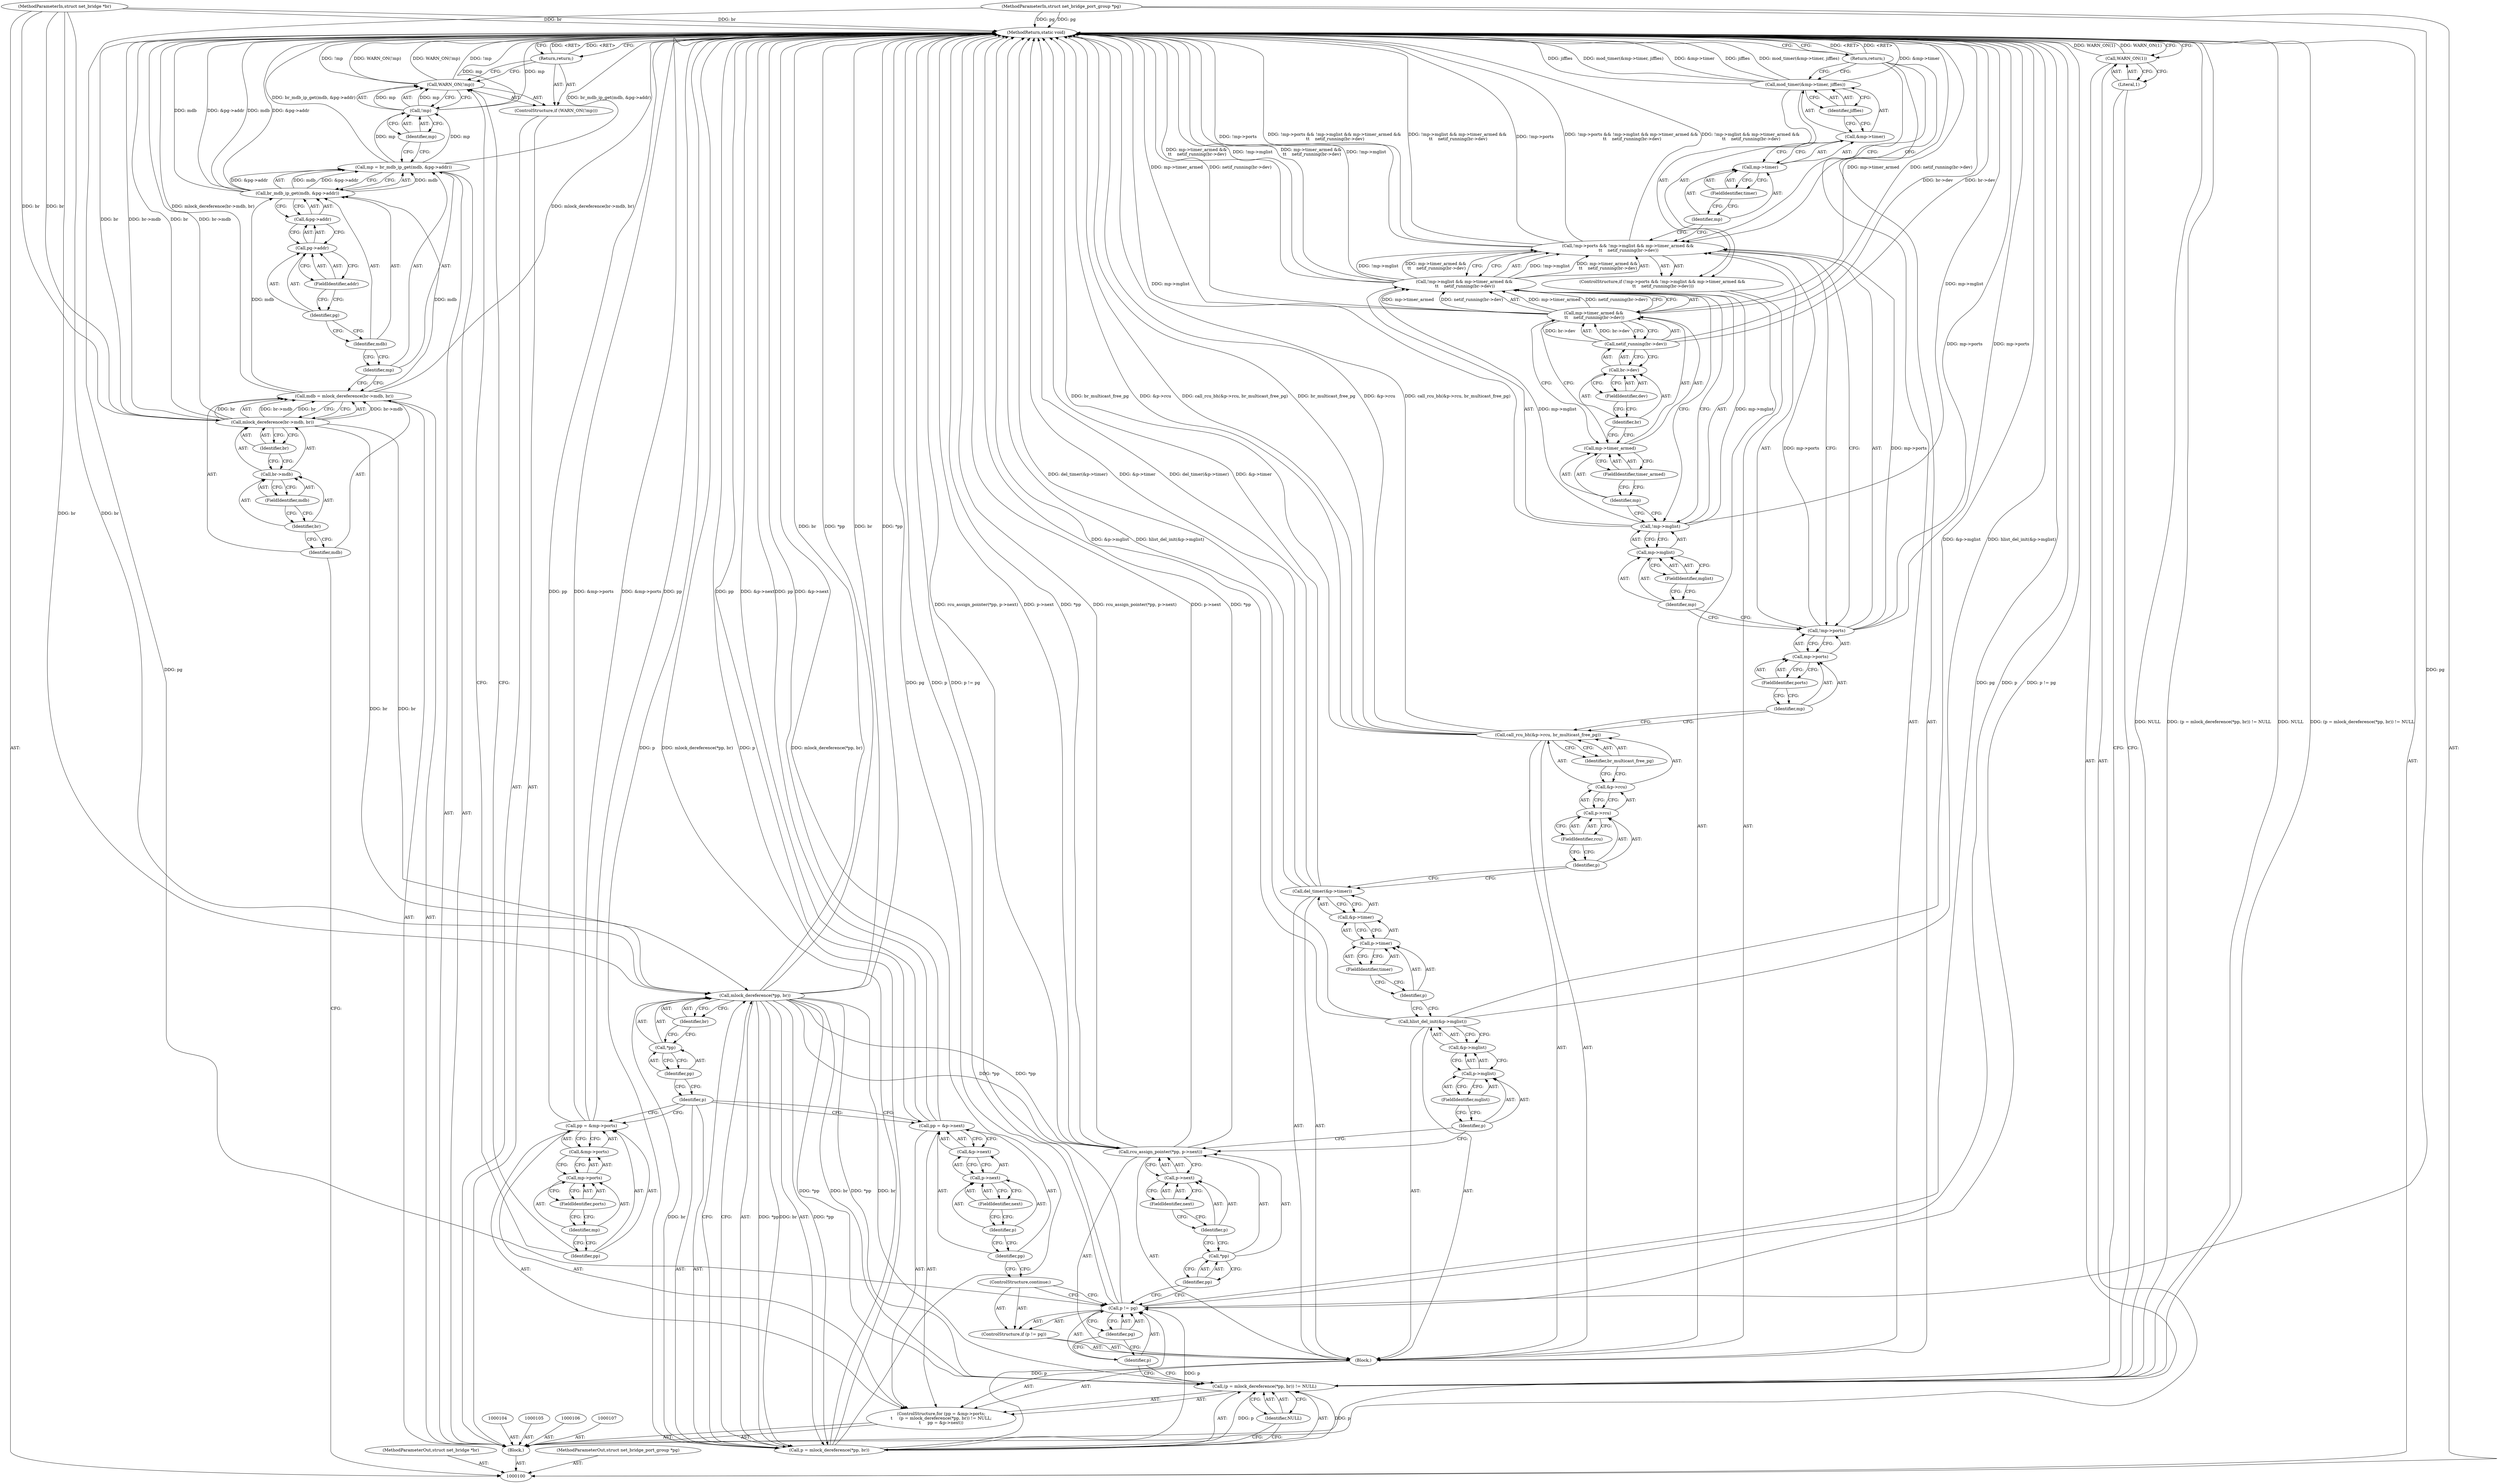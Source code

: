 digraph "0_linux_c7e8e8a8f7a70b343ca1e0f90a31e35ab2d16de1_0" {
"1000205" [label="(MethodReturn,static void)"];
"1000101" [label="(MethodParameterIn,struct net_bridge *br)"];
"1000289" [label="(MethodParameterOut,struct net_bridge *br)"];
"1000115" [label="(Call,mp = br_mdb_ip_get(mdb, &pg->addr))"];
"1000116" [label="(Identifier,mp)"];
"1000118" [label="(Identifier,mdb)"];
"1000119" [label="(Call,&pg->addr)"];
"1000120" [label="(Call,pg->addr)"];
"1000121" [label="(Identifier,pg)"];
"1000122" [label="(FieldIdentifier,addr)"];
"1000117" [label="(Call,br_mdb_ip_get(mdb, &pg->addr))"];
"1000123" [label="(ControlStructure,if (WARN_ON(!mp)))"];
"1000125" [label="(Call,!mp)"];
"1000126" [label="(Identifier,mp)"];
"1000124" [label="(Call,WARN_ON(!mp))"];
"1000127" [label="(Return,return;)"];
"1000128" [label="(ControlStructure,for (pp = &mp->ports;\n\t     (p = mlock_dereference(*pp, br)) != NULL;\n\t     pp = &p->next))"];
"1000131" [label="(Call,&mp->ports)"];
"1000132" [label="(Call,mp->ports)"];
"1000133" [label="(Identifier,mp)"];
"1000134" [label="(FieldIdentifier,ports)"];
"1000129" [label="(Call,pp = &mp->ports)"];
"1000130" [label="(Identifier,pp)"];
"1000138" [label="(Call,mlock_dereference(*pp, br))"];
"1000139" [label="(Call,*pp)"];
"1000140" [label="(Identifier,pp)"];
"1000141" [label="(Identifier,br)"];
"1000142" [label="(Identifier,NULL)"];
"1000135" [label="(Call,(p = mlock_dereference(*pp, br)) != NULL)"];
"1000136" [label="(Call,p = mlock_dereference(*pp, br))"];
"1000137" [label="(Identifier,p)"];
"1000145" [label="(Call,&p->next)"];
"1000146" [label="(Call,p->next)"];
"1000147" [label="(Identifier,p)"];
"1000148" [label="(FieldIdentifier,next)"];
"1000149" [label="(Block,)"];
"1000143" [label="(Call,pp = &p->next)"];
"1000144" [label="(Identifier,pp)"];
"1000153" [label="(Identifier,pg)"];
"1000150" [label="(ControlStructure,if (p != pg))"];
"1000151" [label="(Call,p != pg)"];
"1000152" [label="(Identifier,p)"];
"1000154" [label="(ControlStructure,continue;)"];
"1000102" [label="(MethodParameterIn,struct net_bridge_port_group *pg)"];
"1000290" [label="(MethodParameterOut,struct net_bridge_port_group *pg)"];
"1000155" [label="(Call,rcu_assign_pointer(*pp, p->next))"];
"1000156" [label="(Call,*pp)"];
"1000157" [label="(Identifier,pp)"];
"1000158" [label="(Call,p->next)"];
"1000159" [label="(Identifier,p)"];
"1000160" [label="(FieldIdentifier,next)"];
"1000162" [label="(Call,&p->mglist)"];
"1000163" [label="(Call,p->mglist)"];
"1000164" [label="(Identifier,p)"];
"1000161" [label="(Call,hlist_del_init(&p->mglist))"];
"1000165" [label="(FieldIdentifier,mglist)"];
"1000167" [label="(Call,&p->timer)"];
"1000168" [label="(Call,p->timer)"];
"1000169" [label="(Identifier,p)"];
"1000170" [label="(FieldIdentifier,timer)"];
"1000166" [label="(Call,del_timer(&p->timer))"];
"1000172" [label="(Call,&p->rcu)"];
"1000173" [label="(Call,p->rcu)"];
"1000174" [label="(Identifier,p)"];
"1000175" [label="(FieldIdentifier,rcu)"];
"1000176" [label="(Identifier,br_multicast_free_pg)"];
"1000171" [label="(Call,call_rcu_bh(&p->rcu, br_multicast_free_pg))"];
"1000182" [label="(FieldIdentifier,ports)"];
"1000177" [label="(ControlStructure,if (!mp->ports && !mp->mglist && mp->timer_armed &&\n \t\t    netif_running(br->dev)))"];
"1000183" [label="(Call,!mp->mglist && mp->timer_armed &&\n \t\t    netif_running(br->dev))"];
"1000184" [label="(Call,!mp->mglist)"];
"1000185" [label="(Call,mp->mglist)"];
"1000186" [label="(Identifier,mp)"];
"1000187" [label="(FieldIdentifier,mglist)"];
"1000188" [label="(Call,mp->timer_armed &&\n \t\t    netif_running(br->dev))"];
"1000189" [label="(Call,mp->timer_armed)"];
"1000190" [label="(Identifier,mp)"];
"1000191" [label="(FieldIdentifier,timer_armed)"];
"1000178" [label="(Call,!mp->ports && !mp->mglist && mp->timer_armed &&\n \t\t    netif_running(br->dev))"];
"1000179" [label="(Call,!mp->ports)"];
"1000180" [label="(Call,mp->ports)"];
"1000181" [label="(Identifier,mp)"];
"1000193" [label="(Call,br->dev)"];
"1000194" [label="(Identifier,br)"];
"1000195" [label="(FieldIdentifier,dev)"];
"1000192" [label="(Call,netif_running(br->dev))"];
"1000197" [label="(Call,&mp->timer)"];
"1000198" [label="(Call,mp->timer)"];
"1000199" [label="(Identifier,mp)"];
"1000200" [label="(FieldIdentifier,timer)"];
"1000201" [label="(Identifier,jiffies)"];
"1000196" [label="(Call,mod_timer(&mp->timer, jiffies))"];
"1000103" [label="(Block,)"];
"1000202" [label="(Return,return;)"];
"1000203" [label="(Call,WARN_ON(1))"];
"1000204" [label="(Literal,1)"];
"1000108" [label="(Call,mdb = mlock_dereference(br->mdb, br))"];
"1000109" [label="(Identifier,mdb)"];
"1000111" [label="(Call,br->mdb)"];
"1000112" [label="(Identifier,br)"];
"1000113" [label="(FieldIdentifier,mdb)"];
"1000114" [label="(Identifier,br)"];
"1000110" [label="(Call,mlock_dereference(br->mdb, br))"];
"1000205" -> "1000100"  [label="AST: "];
"1000205" -> "1000127"  [label="CFG: "];
"1000205" -> "1000202"  [label="CFG: "];
"1000205" -> "1000203"  [label="CFG: "];
"1000127" -> "1000205"  [label="DDG: <RET>"];
"1000184" -> "1000205"  [label="DDG: mp->mglist"];
"1000151" -> "1000205"  [label="DDG: p != pg"];
"1000151" -> "1000205"  [label="DDG: pg"];
"1000151" -> "1000205"  [label="DDG: p"];
"1000178" -> "1000205"  [label="DDG: !mp->ports"];
"1000178" -> "1000205"  [label="DDG: !mp->ports && !mp->mglist && mp->timer_armed &&\n \t\t    netif_running(br->dev)"];
"1000178" -> "1000205"  [label="DDG: !mp->mglist && mp->timer_armed &&\n \t\t    netif_running(br->dev)"];
"1000171" -> "1000205"  [label="DDG: br_multicast_free_pg"];
"1000171" -> "1000205"  [label="DDG: &p->rcu"];
"1000171" -> "1000205"  [label="DDG: call_rcu_bh(&p->rcu, br_multicast_free_pg)"];
"1000117" -> "1000205"  [label="DDG: mdb"];
"1000117" -> "1000205"  [label="DDG: &pg->addr"];
"1000102" -> "1000205"  [label="DDG: pg"];
"1000196" -> "1000205"  [label="DDG: &mp->timer"];
"1000196" -> "1000205"  [label="DDG: jiffies"];
"1000196" -> "1000205"  [label="DDG: mod_timer(&mp->timer, jiffies)"];
"1000136" -> "1000205"  [label="DDG: p"];
"1000136" -> "1000205"  [label="DDG: mlock_dereference(*pp, br)"];
"1000115" -> "1000205"  [label="DDG: br_mdb_ip_get(mdb, &pg->addr)"];
"1000183" -> "1000205"  [label="DDG: mp->timer_armed &&\n \t\t    netif_running(br->dev)"];
"1000183" -> "1000205"  [label="DDG: !mp->mglist"];
"1000129" -> "1000205"  [label="DDG: pp"];
"1000129" -> "1000205"  [label="DDG: &mp->ports"];
"1000125" -> "1000205"  [label="DDG: mp"];
"1000135" -> "1000205"  [label="DDG: NULL"];
"1000135" -> "1000205"  [label="DDG: (p = mlock_dereference(*pp, br)) != NULL"];
"1000124" -> "1000205"  [label="DDG: !mp"];
"1000124" -> "1000205"  [label="DDG: WARN_ON(!mp)"];
"1000110" -> "1000205"  [label="DDG: br"];
"1000110" -> "1000205"  [label="DDG: br->mdb"];
"1000188" -> "1000205"  [label="DDG: mp->timer_armed"];
"1000188" -> "1000205"  [label="DDG: netif_running(br->dev)"];
"1000138" -> "1000205"  [label="DDG: br"];
"1000138" -> "1000205"  [label="DDG: *pp"];
"1000166" -> "1000205"  [label="DDG: del_timer(&p->timer)"];
"1000166" -> "1000205"  [label="DDG: &p->timer"];
"1000155" -> "1000205"  [label="DDG: rcu_assign_pointer(*pp, p->next)"];
"1000155" -> "1000205"  [label="DDG: p->next"];
"1000155" -> "1000205"  [label="DDG: *pp"];
"1000143" -> "1000205"  [label="DDG: pp"];
"1000143" -> "1000205"  [label="DDG: &p->next"];
"1000203" -> "1000205"  [label="DDG: WARN_ON(1)"];
"1000179" -> "1000205"  [label="DDG: mp->ports"];
"1000192" -> "1000205"  [label="DDG: br->dev"];
"1000101" -> "1000205"  [label="DDG: br"];
"1000108" -> "1000205"  [label="DDG: mlock_dereference(br->mdb, br)"];
"1000161" -> "1000205"  [label="DDG: &p->mglist"];
"1000161" -> "1000205"  [label="DDG: hlist_del_init(&p->mglist)"];
"1000202" -> "1000205"  [label="DDG: <RET>"];
"1000101" -> "1000100"  [label="AST: "];
"1000101" -> "1000205"  [label="DDG: br"];
"1000101" -> "1000110"  [label="DDG: br"];
"1000101" -> "1000138"  [label="DDG: br"];
"1000289" -> "1000100"  [label="AST: "];
"1000115" -> "1000103"  [label="AST: "];
"1000115" -> "1000117"  [label="CFG: "];
"1000116" -> "1000115"  [label="AST: "];
"1000117" -> "1000115"  [label="AST: "];
"1000126" -> "1000115"  [label="CFG: "];
"1000115" -> "1000205"  [label="DDG: br_mdb_ip_get(mdb, &pg->addr)"];
"1000117" -> "1000115"  [label="DDG: mdb"];
"1000117" -> "1000115"  [label="DDG: &pg->addr"];
"1000115" -> "1000125"  [label="DDG: mp"];
"1000116" -> "1000115"  [label="AST: "];
"1000116" -> "1000108"  [label="CFG: "];
"1000118" -> "1000116"  [label="CFG: "];
"1000118" -> "1000117"  [label="AST: "];
"1000118" -> "1000116"  [label="CFG: "];
"1000121" -> "1000118"  [label="CFG: "];
"1000119" -> "1000117"  [label="AST: "];
"1000119" -> "1000120"  [label="CFG: "];
"1000120" -> "1000119"  [label="AST: "];
"1000117" -> "1000119"  [label="CFG: "];
"1000120" -> "1000119"  [label="AST: "];
"1000120" -> "1000122"  [label="CFG: "];
"1000121" -> "1000120"  [label="AST: "];
"1000122" -> "1000120"  [label="AST: "];
"1000119" -> "1000120"  [label="CFG: "];
"1000121" -> "1000120"  [label="AST: "];
"1000121" -> "1000118"  [label="CFG: "];
"1000122" -> "1000121"  [label="CFG: "];
"1000122" -> "1000120"  [label="AST: "];
"1000122" -> "1000121"  [label="CFG: "];
"1000120" -> "1000122"  [label="CFG: "];
"1000117" -> "1000115"  [label="AST: "];
"1000117" -> "1000119"  [label="CFG: "];
"1000118" -> "1000117"  [label="AST: "];
"1000119" -> "1000117"  [label="AST: "];
"1000115" -> "1000117"  [label="CFG: "];
"1000117" -> "1000205"  [label="DDG: mdb"];
"1000117" -> "1000205"  [label="DDG: &pg->addr"];
"1000117" -> "1000115"  [label="DDG: mdb"];
"1000117" -> "1000115"  [label="DDG: &pg->addr"];
"1000108" -> "1000117"  [label="DDG: mdb"];
"1000123" -> "1000103"  [label="AST: "];
"1000124" -> "1000123"  [label="AST: "];
"1000127" -> "1000123"  [label="AST: "];
"1000125" -> "1000124"  [label="AST: "];
"1000125" -> "1000126"  [label="CFG: "];
"1000126" -> "1000125"  [label="AST: "];
"1000124" -> "1000125"  [label="CFG: "];
"1000125" -> "1000205"  [label="DDG: mp"];
"1000125" -> "1000124"  [label="DDG: mp"];
"1000115" -> "1000125"  [label="DDG: mp"];
"1000126" -> "1000125"  [label="AST: "];
"1000126" -> "1000115"  [label="CFG: "];
"1000125" -> "1000126"  [label="CFG: "];
"1000124" -> "1000123"  [label="AST: "];
"1000124" -> "1000125"  [label="CFG: "];
"1000125" -> "1000124"  [label="AST: "];
"1000127" -> "1000124"  [label="CFG: "];
"1000130" -> "1000124"  [label="CFG: "];
"1000124" -> "1000205"  [label="DDG: !mp"];
"1000124" -> "1000205"  [label="DDG: WARN_ON(!mp)"];
"1000125" -> "1000124"  [label="DDG: mp"];
"1000127" -> "1000123"  [label="AST: "];
"1000127" -> "1000124"  [label="CFG: "];
"1000205" -> "1000127"  [label="CFG: "];
"1000127" -> "1000205"  [label="DDG: <RET>"];
"1000128" -> "1000103"  [label="AST: "];
"1000129" -> "1000128"  [label="AST: "];
"1000135" -> "1000128"  [label="AST: "];
"1000143" -> "1000128"  [label="AST: "];
"1000149" -> "1000128"  [label="AST: "];
"1000131" -> "1000129"  [label="AST: "];
"1000131" -> "1000132"  [label="CFG: "];
"1000132" -> "1000131"  [label="AST: "];
"1000129" -> "1000131"  [label="CFG: "];
"1000132" -> "1000131"  [label="AST: "];
"1000132" -> "1000134"  [label="CFG: "];
"1000133" -> "1000132"  [label="AST: "];
"1000134" -> "1000132"  [label="AST: "];
"1000131" -> "1000132"  [label="CFG: "];
"1000133" -> "1000132"  [label="AST: "];
"1000133" -> "1000130"  [label="CFG: "];
"1000134" -> "1000133"  [label="CFG: "];
"1000134" -> "1000132"  [label="AST: "];
"1000134" -> "1000133"  [label="CFG: "];
"1000132" -> "1000134"  [label="CFG: "];
"1000129" -> "1000128"  [label="AST: "];
"1000129" -> "1000131"  [label="CFG: "];
"1000130" -> "1000129"  [label="AST: "];
"1000131" -> "1000129"  [label="AST: "];
"1000137" -> "1000129"  [label="CFG: "];
"1000129" -> "1000205"  [label="DDG: pp"];
"1000129" -> "1000205"  [label="DDG: &mp->ports"];
"1000130" -> "1000129"  [label="AST: "];
"1000130" -> "1000124"  [label="CFG: "];
"1000133" -> "1000130"  [label="CFG: "];
"1000138" -> "1000136"  [label="AST: "];
"1000138" -> "1000141"  [label="CFG: "];
"1000139" -> "1000138"  [label="AST: "];
"1000141" -> "1000138"  [label="AST: "];
"1000136" -> "1000138"  [label="CFG: "];
"1000138" -> "1000205"  [label="DDG: br"];
"1000138" -> "1000205"  [label="DDG: *pp"];
"1000138" -> "1000135"  [label="DDG: *pp"];
"1000138" -> "1000135"  [label="DDG: br"];
"1000138" -> "1000136"  [label="DDG: *pp"];
"1000138" -> "1000136"  [label="DDG: br"];
"1000110" -> "1000138"  [label="DDG: br"];
"1000101" -> "1000138"  [label="DDG: br"];
"1000138" -> "1000155"  [label="DDG: *pp"];
"1000139" -> "1000138"  [label="AST: "];
"1000139" -> "1000140"  [label="CFG: "];
"1000140" -> "1000139"  [label="AST: "];
"1000141" -> "1000139"  [label="CFG: "];
"1000140" -> "1000139"  [label="AST: "];
"1000140" -> "1000137"  [label="CFG: "];
"1000139" -> "1000140"  [label="CFG: "];
"1000141" -> "1000138"  [label="AST: "];
"1000141" -> "1000139"  [label="CFG: "];
"1000138" -> "1000141"  [label="CFG: "];
"1000142" -> "1000135"  [label="AST: "];
"1000142" -> "1000136"  [label="CFG: "];
"1000135" -> "1000142"  [label="CFG: "];
"1000135" -> "1000128"  [label="AST: "];
"1000135" -> "1000142"  [label="CFG: "];
"1000136" -> "1000135"  [label="AST: "];
"1000142" -> "1000135"  [label="AST: "];
"1000152" -> "1000135"  [label="CFG: "];
"1000204" -> "1000135"  [label="CFG: "];
"1000135" -> "1000205"  [label="DDG: NULL"];
"1000135" -> "1000205"  [label="DDG: (p = mlock_dereference(*pp, br)) != NULL"];
"1000136" -> "1000135"  [label="DDG: p"];
"1000138" -> "1000135"  [label="DDG: *pp"];
"1000138" -> "1000135"  [label="DDG: br"];
"1000136" -> "1000135"  [label="AST: "];
"1000136" -> "1000138"  [label="CFG: "];
"1000137" -> "1000136"  [label="AST: "];
"1000138" -> "1000136"  [label="AST: "];
"1000142" -> "1000136"  [label="CFG: "];
"1000136" -> "1000205"  [label="DDG: p"];
"1000136" -> "1000205"  [label="DDG: mlock_dereference(*pp, br)"];
"1000136" -> "1000135"  [label="DDG: p"];
"1000138" -> "1000136"  [label="DDG: *pp"];
"1000138" -> "1000136"  [label="DDG: br"];
"1000136" -> "1000151"  [label="DDG: p"];
"1000137" -> "1000136"  [label="AST: "];
"1000137" -> "1000129"  [label="CFG: "];
"1000137" -> "1000143"  [label="CFG: "];
"1000140" -> "1000137"  [label="CFG: "];
"1000145" -> "1000143"  [label="AST: "];
"1000145" -> "1000146"  [label="CFG: "];
"1000146" -> "1000145"  [label="AST: "];
"1000143" -> "1000145"  [label="CFG: "];
"1000146" -> "1000145"  [label="AST: "];
"1000146" -> "1000148"  [label="CFG: "];
"1000147" -> "1000146"  [label="AST: "];
"1000148" -> "1000146"  [label="AST: "];
"1000145" -> "1000146"  [label="CFG: "];
"1000147" -> "1000146"  [label="AST: "];
"1000147" -> "1000144"  [label="CFG: "];
"1000148" -> "1000147"  [label="CFG: "];
"1000148" -> "1000146"  [label="AST: "];
"1000148" -> "1000147"  [label="CFG: "];
"1000146" -> "1000148"  [label="CFG: "];
"1000149" -> "1000128"  [label="AST: "];
"1000150" -> "1000149"  [label="AST: "];
"1000155" -> "1000149"  [label="AST: "];
"1000161" -> "1000149"  [label="AST: "];
"1000166" -> "1000149"  [label="AST: "];
"1000171" -> "1000149"  [label="AST: "];
"1000177" -> "1000149"  [label="AST: "];
"1000202" -> "1000149"  [label="AST: "];
"1000143" -> "1000128"  [label="AST: "];
"1000143" -> "1000145"  [label="CFG: "];
"1000144" -> "1000143"  [label="AST: "];
"1000145" -> "1000143"  [label="AST: "];
"1000137" -> "1000143"  [label="CFG: "];
"1000143" -> "1000205"  [label="DDG: pp"];
"1000143" -> "1000205"  [label="DDG: &p->next"];
"1000144" -> "1000143"  [label="AST: "];
"1000144" -> "1000154"  [label="CFG: "];
"1000147" -> "1000144"  [label="CFG: "];
"1000153" -> "1000151"  [label="AST: "];
"1000153" -> "1000152"  [label="CFG: "];
"1000151" -> "1000153"  [label="CFG: "];
"1000150" -> "1000149"  [label="AST: "];
"1000151" -> "1000150"  [label="AST: "];
"1000154" -> "1000150"  [label="AST: "];
"1000151" -> "1000150"  [label="AST: "];
"1000151" -> "1000153"  [label="CFG: "];
"1000152" -> "1000151"  [label="AST: "];
"1000153" -> "1000151"  [label="AST: "];
"1000154" -> "1000151"  [label="CFG: "];
"1000157" -> "1000151"  [label="CFG: "];
"1000151" -> "1000205"  [label="DDG: p != pg"];
"1000151" -> "1000205"  [label="DDG: pg"];
"1000151" -> "1000205"  [label="DDG: p"];
"1000136" -> "1000151"  [label="DDG: p"];
"1000102" -> "1000151"  [label="DDG: pg"];
"1000152" -> "1000151"  [label="AST: "];
"1000152" -> "1000135"  [label="CFG: "];
"1000153" -> "1000152"  [label="CFG: "];
"1000154" -> "1000150"  [label="AST: "];
"1000154" -> "1000151"  [label="CFG: "];
"1000144" -> "1000154"  [label="CFG: "];
"1000102" -> "1000100"  [label="AST: "];
"1000102" -> "1000205"  [label="DDG: pg"];
"1000102" -> "1000151"  [label="DDG: pg"];
"1000290" -> "1000100"  [label="AST: "];
"1000155" -> "1000149"  [label="AST: "];
"1000155" -> "1000158"  [label="CFG: "];
"1000156" -> "1000155"  [label="AST: "];
"1000158" -> "1000155"  [label="AST: "];
"1000164" -> "1000155"  [label="CFG: "];
"1000155" -> "1000205"  [label="DDG: rcu_assign_pointer(*pp, p->next)"];
"1000155" -> "1000205"  [label="DDG: p->next"];
"1000155" -> "1000205"  [label="DDG: *pp"];
"1000138" -> "1000155"  [label="DDG: *pp"];
"1000156" -> "1000155"  [label="AST: "];
"1000156" -> "1000157"  [label="CFG: "];
"1000157" -> "1000156"  [label="AST: "];
"1000159" -> "1000156"  [label="CFG: "];
"1000157" -> "1000156"  [label="AST: "];
"1000157" -> "1000151"  [label="CFG: "];
"1000156" -> "1000157"  [label="CFG: "];
"1000158" -> "1000155"  [label="AST: "];
"1000158" -> "1000160"  [label="CFG: "];
"1000159" -> "1000158"  [label="AST: "];
"1000160" -> "1000158"  [label="AST: "];
"1000155" -> "1000158"  [label="CFG: "];
"1000159" -> "1000158"  [label="AST: "];
"1000159" -> "1000156"  [label="CFG: "];
"1000160" -> "1000159"  [label="CFG: "];
"1000160" -> "1000158"  [label="AST: "];
"1000160" -> "1000159"  [label="CFG: "];
"1000158" -> "1000160"  [label="CFG: "];
"1000162" -> "1000161"  [label="AST: "];
"1000162" -> "1000163"  [label="CFG: "];
"1000163" -> "1000162"  [label="AST: "];
"1000161" -> "1000162"  [label="CFG: "];
"1000163" -> "1000162"  [label="AST: "];
"1000163" -> "1000165"  [label="CFG: "];
"1000164" -> "1000163"  [label="AST: "];
"1000165" -> "1000163"  [label="AST: "];
"1000162" -> "1000163"  [label="CFG: "];
"1000164" -> "1000163"  [label="AST: "];
"1000164" -> "1000155"  [label="CFG: "];
"1000165" -> "1000164"  [label="CFG: "];
"1000161" -> "1000149"  [label="AST: "];
"1000161" -> "1000162"  [label="CFG: "];
"1000162" -> "1000161"  [label="AST: "];
"1000169" -> "1000161"  [label="CFG: "];
"1000161" -> "1000205"  [label="DDG: &p->mglist"];
"1000161" -> "1000205"  [label="DDG: hlist_del_init(&p->mglist)"];
"1000165" -> "1000163"  [label="AST: "];
"1000165" -> "1000164"  [label="CFG: "];
"1000163" -> "1000165"  [label="CFG: "];
"1000167" -> "1000166"  [label="AST: "];
"1000167" -> "1000168"  [label="CFG: "];
"1000168" -> "1000167"  [label="AST: "];
"1000166" -> "1000167"  [label="CFG: "];
"1000168" -> "1000167"  [label="AST: "];
"1000168" -> "1000170"  [label="CFG: "];
"1000169" -> "1000168"  [label="AST: "];
"1000170" -> "1000168"  [label="AST: "];
"1000167" -> "1000168"  [label="CFG: "];
"1000169" -> "1000168"  [label="AST: "];
"1000169" -> "1000161"  [label="CFG: "];
"1000170" -> "1000169"  [label="CFG: "];
"1000170" -> "1000168"  [label="AST: "];
"1000170" -> "1000169"  [label="CFG: "];
"1000168" -> "1000170"  [label="CFG: "];
"1000166" -> "1000149"  [label="AST: "];
"1000166" -> "1000167"  [label="CFG: "];
"1000167" -> "1000166"  [label="AST: "];
"1000174" -> "1000166"  [label="CFG: "];
"1000166" -> "1000205"  [label="DDG: del_timer(&p->timer)"];
"1000166" -> "1000205"  [label="DDG: &p->timer"];
"1000172" -> "1000171"  [label="AST: "];
"1000172" -> "1000173"  [label="CFG: "];
"1000173" -> "1000172"  [label="AST: "];
"1000176" -> "1000172"  [label="CFG: "];
"1000173" -> "1000172"  [label="AST: "];
"1000173" -> "1000175"  [label="CFG: "];
"1000174" -> "1000173"  [label="AST: "];
"1000175" -> "1000173"  [label="AST: "];
"1000172" -> "1000173"  [label="CFG: "];
"1000174" -> "1000173"  [label="AST: "];
"1000174" -> "1000166"  [label="CFG: "];
"1000175" -> "1000174"  [label="CFG: "];
"1000175" -> "1000173"  [label="AST: "];
"1000175" -> "1000174"  [label="CFG: "];
"1000173" -> "1000175"  [label="CFG: "];
"1000176" -> "1000171"  [label="AST: "];
"1000176" -> "1000172"  [label="CFG: "];
"1000171" -> "1000176"  [label="CFG: "];
"1000171" -> "1000149"  [label="AST: "];
"1000171" -> "1000176"  [label="CFG: "];
"1000172" -> "1000171"  [label="AST: "];
"1000176" -> "1000171"  [label="AST: "];
"1000181" -> "1000171"  [label="CFG: "];
"1000171" -> "1000205"  [label="DDG: br_multicast_free_pg"];
"1000171" -> "1000205"  [label="DDG: &p->rcu"];
"1000171" -> "1000205"  [label="DDG: call_rcu_bh(&p->rcu, br_multicast_free_pg)"];
"1000182" -> "1000180"  [label="AST: "];
"1000182" -> "1000181"  [label="CFG: "];
"1000180" -> "1000182"  [label="CFG: "];
"1000177" -> "1000149"  [label="AST: "];
"1000178" -> "1000177"  [label="AST: "];
"1000196" -> "1000177"  [label="AST: "];
"1000183" -> "1000178"  [label="AST: "];
"1000183" -> "1000184"  [label="CFG: "];
"1000183" -> "1000188"  [label="CFG: "];
"1000184" -> "1000183"  [label="AST: "];
"1000188" -> "1000183"  [label="AST: "];
"1000178" -> "1000183"  [label="CFG: "];
"1000183" -> "1000205"  [label="DDG: mp->timer_armed &&\n \t\t    netif_running(br->dev)"];
"1000183" -> "1000205"  [label="DDG: !mp->mglist"];
"1000183" -> "1000178"  [label="DDG: !mp->mglist"];
"1000183" -> "1000178"  [label="DDG: mp->timer_armed &&\n \t\t    netif_running(br->dev)"];
"1000184" -> "1000183"  [label="DDG: mp->mglist"];
"1000188" -> "1000183"  [label="DDG: mp->timer_armed"];
"1000188" -> "1000183"  [label="DDG: netif_running(br->dev)"];
"1000184" -> "1000183"  [label="AST: "];
"1000184" -> "1000185"  [label="CFG: "];
"1000185" -> "1000184"  [label="AST: "];
"1000190" -> "1000184"  [label="CFG: "];
"1000183" -> "1000184"  [label="CFG: "];
"1000184" -> "1000205"  [label="DDG: mp->mglist"];
"1000184" -> "1000183"  [label="DDG: mp->mglist"];
"1000185" -> "1000184"  [label="AST: "];
"1000185" -> "1000187"  [label="CFG: "];
"1000186" -> "1000185"  [label="AST: "];
"1000187" -> "1000185"  [label="AST: "];
"1000184" -> "1000185"  [label="CFG: "];
"1000186" -> "1000185"  [label="AST: "];
"1000186" -> "1000179"  [label="CFG: "];
"1000187" -> "1000186"  [label="CFG: "];
"1000187" -> "1000185"  [label="AST: "];
"1000187" -> "1000186"  [label="CFG: "];
"1000185" -> "1000187"  [label="CFG: "];
"1000188" -> "1000183"  [label="AST: "];
"1000188" -> "1000189"  [label="CFG: "];
"1000188" -> "1000192"  [label="CFG: "];
"1000189" -> "1000188"  [label="AST: "];
"1000192" -> "1000188"  [label="AST: "];
"1000183" -> "1000188"  [label="CFG: "];
"1000188" -> "1000205"  [label="DDG: mp->timer_armed"];
"1000188" -> "1000205"  [label="DDG: netif_running(br->dev)"];
"1000188" -> "1000183"  [label="DDG: mp->timer_armed"];
"1000188" -> "1000183"  [label="DDG: netif_running(br->dev)"];
"1000192" -> "1000188"  [label="DDG: br->dev"];
"1000189" -> "1000188"  [label="AST: "];
"1000189" -> "1000191"  [label="CFG: "];
"1000190" -> "1000189"  [label="AST: "];
"1000191" -> "1000189"  [label="AST: "];
"1000194" -> "1000189"  [label="CFG: "];
"1000188" -> "1000189"  [label="CFG: "];
"1000190" -> "1000189"  [label="AST: "];
"1000190" -> "1000184"  [label="CFG: "];
"1000191" -> "1000190"  [label="CFG: "];
"1000191" -> "1000189"  [label="AST: "];
"1000191" -> "1000190"  [label="CFG: "];
"1000189" -> "1000191"  [label="CFG: "];
"1000178" -> "1000177"  [label="AST: "];
"1000178" -> "1000179"  [label="CFG: "];
"1000178" -> "1000183"  [label="CFG: "];
"1000179" -> "1000178"  [label="AST: "];
"1000183" -> "1000178"  [label="AST: "];
"1000199" -> "1000178"  [label="CFG: "];
"1000202" -> "1000178"  [label="CFG: "];
"1000178" -> "1000205"  [label="DDG: !mp->ports"];
"1000178" -> "1000205"  [label="DDG: !mp->ports && !mp->mglist && mp->timer_armed &&\n \t\t    netif_running(br->dev)"];
"1000178" -> "1000205"  [label="DDG: !mp->mglist && mp->timer_armed &&\n \t\t    netif_running(br->dev)"];
"1000179" -> "1000178"  [label="DDG: mp->ports"];
"1000183" -> "1000178"  [label="DDG: !mp->mglist"];
"1000183" -> "1000178"  [label="DDG: mp->timer_armed &&\n \t\t    netif_running(br->dev)"];
"1000179" -> "1000178"  [label="AST: "];
"1000179" -> "1000180"  [label="CFG: "];
"1000180" -> "1000179"  [label="AST: "];
"1000186" -> "1000179"  [label="CFG: "];
"1000178" -> "1000179"  [label="CFG: "];
"1000179" -> "1000205"  [label="DDG: mp->ports"];
"1000179" -> "1000178"  [label="DDG: mp->ports"];
"1000180" -> "1000179"  [label="AST: "];
"1000180" -> "1000182"  [label="CFG: "];
"1000181" -> "1000180"  [label="AST: "];
"1000182" -> "1000180"  [label="AST: "];
"1000179" -> "1000180"  [label="CFG: "];
"1000181" -> "1000180"  [label="AST: "];
"1000181" -> "1000171"  [label="CFG: "];
"1000182" -> "1000181"  [label="CFG: "];
"1000193" -> "1000192"  [label="AST: "];
"1000193" -> "1000195"  [label="CFG: "];
"1000194" -> "1000193"  [label="AST: "];
"1000195" -> "1000193"  [label="AST: "];
"1000192" -> "1000193"  [label="CFG: "];
"1000194" -> "1000193"  [label="AST: "];
"1000194" -> "1000189"  [label="CFG: "];
"1000195" -> "1000194"  [label="CFG: "];
"1000195" -> "1000193"  [label="AST: "];
"1000195" -> "1000194"  [label="CFG: "];
"1000193" -> "1000195"  [label="CFG: "];
"1000192" -> "1000188"  [label="AST: "];
"1000192" -> "1000193"  [label="CFG: "];
"1000193" -> "1000192"  [label="AST: "];
"1000188" -> "1000192"  [label="CFG: "];
"1000192" -> "1000205"  [label="DDG: br->dev"];
"1000192" -> "1000188"  [label="DDG: br->dev"];
"1000197" -> "1000196"  [label="AST: "];
"1000197" -> "1000198"  [label="CFG: "];
"1000198" -> "1000197"  [label="AST: "];
"1000201" -> "1000197"  [label="CFG: "];
"1000198" -> "1000197"  [label="AST: "];
"1000198" -> "1000200"  [label="CFG: "];
"1000199" -> "1000198"  [label="AST: "];
"1000200" -> "1000198"  [label="AST: "];
"1000197" -> "1000198"  [label="CFG: "];
"1000199" -> "1000198"  [label="AST: "];
"1000199" -> "1000178"  [label="CFG: "];
"1000200" -> "1000199"  [label="CFG: "];
"1000200" -> "1000198"  [label="AST: "];
"1000200" -> "1000199"  [label="CFG: "];
"1000198" -> "1000200"  [label="CFG: "];
"1000201" -> "1000196"  [label="AST: "];
"1000201" -> "1000197"  [label="CFG: "];
"1000196" -> "1000201"  [label="CFG: "];
"1000196" -> "1000177"  [label="AST: "];
"1000196" -> "1000201"  [label="CFG: "];
"1000197" -> "1000196"  [label="AST: "];
"1000201" -> "1000196"  [label="AST: "];
"1000202" -> "1000196"  [label="CFG: "];
"1000196" -> "1000205"  [label="DDG: &mp->timer"];
"1000196" -> "1000205"  [label="DDG: jiffies"];
"1000196" -> "1000205"  [label="DDG: mod_timer(&mp->timer, jiffies)"];
"1000103" -> "1000100"  [label="AST: "];
"1000104" -> "1000103"  [label="AST: "];
"1000105" -> "1000103"  [label="AST: "];
"1000106" -> "1000103"  [label="AST: "];
"1000107" -> "1000103"  [label="AST: "];
"1000108" -> "1000103"  [label="AST: "];
"1000115" -> "1000103"  [label="AST: "];
"1000123" -> "1000103"  [label="AST: "];
"1000128" -> "1000103"  [label="AST: "];
"1000203" -> "1000103"  [label="AST: "];
"1000202" -> "1000149"  [label="AST: "];
"1000202" -> "1000196"  [label="CFG: "];
"1000202" -> "1000178"  [label="CFG: "];
"1000205" -> "1000202"  [label="CFG: "];
"1000202" -> "1000205"  [label="DDG: <RET>"];
"1000203" -> "1000103"  [label="AST: "];
"1000203" -> "1000204"  [label="CFG: "];
"1000204" -> "1000203"  [label="AST: "];
"1000205" -> "1000203"  [label="CFG: "];
"1000203" -> "1000205"  [label="DDG: WARN_ON(1)"];
"1000204" -> "1000203"  [label="AST: "];
"1000204" -> "1000135"  [label="CFG: "];
"1000203" -> "1000204"  [label="CFG: "];
"1000108" -> "1000103"  [label="AST: "];
"1000108" -> "1000110"  [label="CFG: "];
"1000109" -> "1000108"  [label="AST: "];
"1000110" -> "1000108"  [label="AST: "];
"1000116" -> "1000108"  [label="CFG: "];
"1000108" -> "1000205"  [label="DDG: mlock_dereference(br->mdb, br)"];
"1000110" -> "1000108"  [label="DDG: br->mdb"];
"1000110" -> "1000108"  [label="DDG: br"];
"1000108" -> "1000117"  [label="DDG: mdb"];
"1000109" -> "1000108"  [label="AST: "];
"1000109" -> "1000100"  [label="CFG: "];
"1000112" -> "1000109"  [label="CFG: "];
"1000111" -> "1000110"  [label="AST: "];
"1000111" -> "1000113"  [label="CFG: "];
"1000112" -> "1000111"  [label="AST: "];
"1000113" -> "1000111"  [label="AST: "];
"1000114" -> "1000111"  [label="CFG: "];
"1000112" -> "1000111"  [label="AST: "];
"1000112" -> "1000109"  [label="CFG: "];
"1000113" -> "1000112"  [label="CFG: "];
"1000113" -> "1000111"  [label="AST: "];
"1000113" -> "1000112"  [label="CFG: "];
"1000111" -> "1000113"  [label="CFG: "];
"1000114" -> "1000110"  [label="AST: "];
"1000114" -> "1000111"  [label="CFG: "];
"1000110" -> "1000114"  [label="CFG: "];
"1000110" -> "1000108"  [label="AST: "];
"1000110" -> "1000114"  [label="CFG: "];
"1000111" -> "1000110"  [label="AST: "];
"1000114" -> "1000110"  [label="AST: "];
"1000108" -> "1000110"  [label="CFG: "];
"1000110" -> "1000205"  [label="DDG: br"];
"1000110" -> "1000205"  [label="DDG: br->mdb"];
"1000110" -> "1000108"  [label="DDG: br->mdb"];
"1000110" -> "1000108"  [label="DDG: br"];
"1000101" -> "1000110"  [label="DDG: br"];
"1000110" -> "1000138"  [label="DDG: br"];
}
